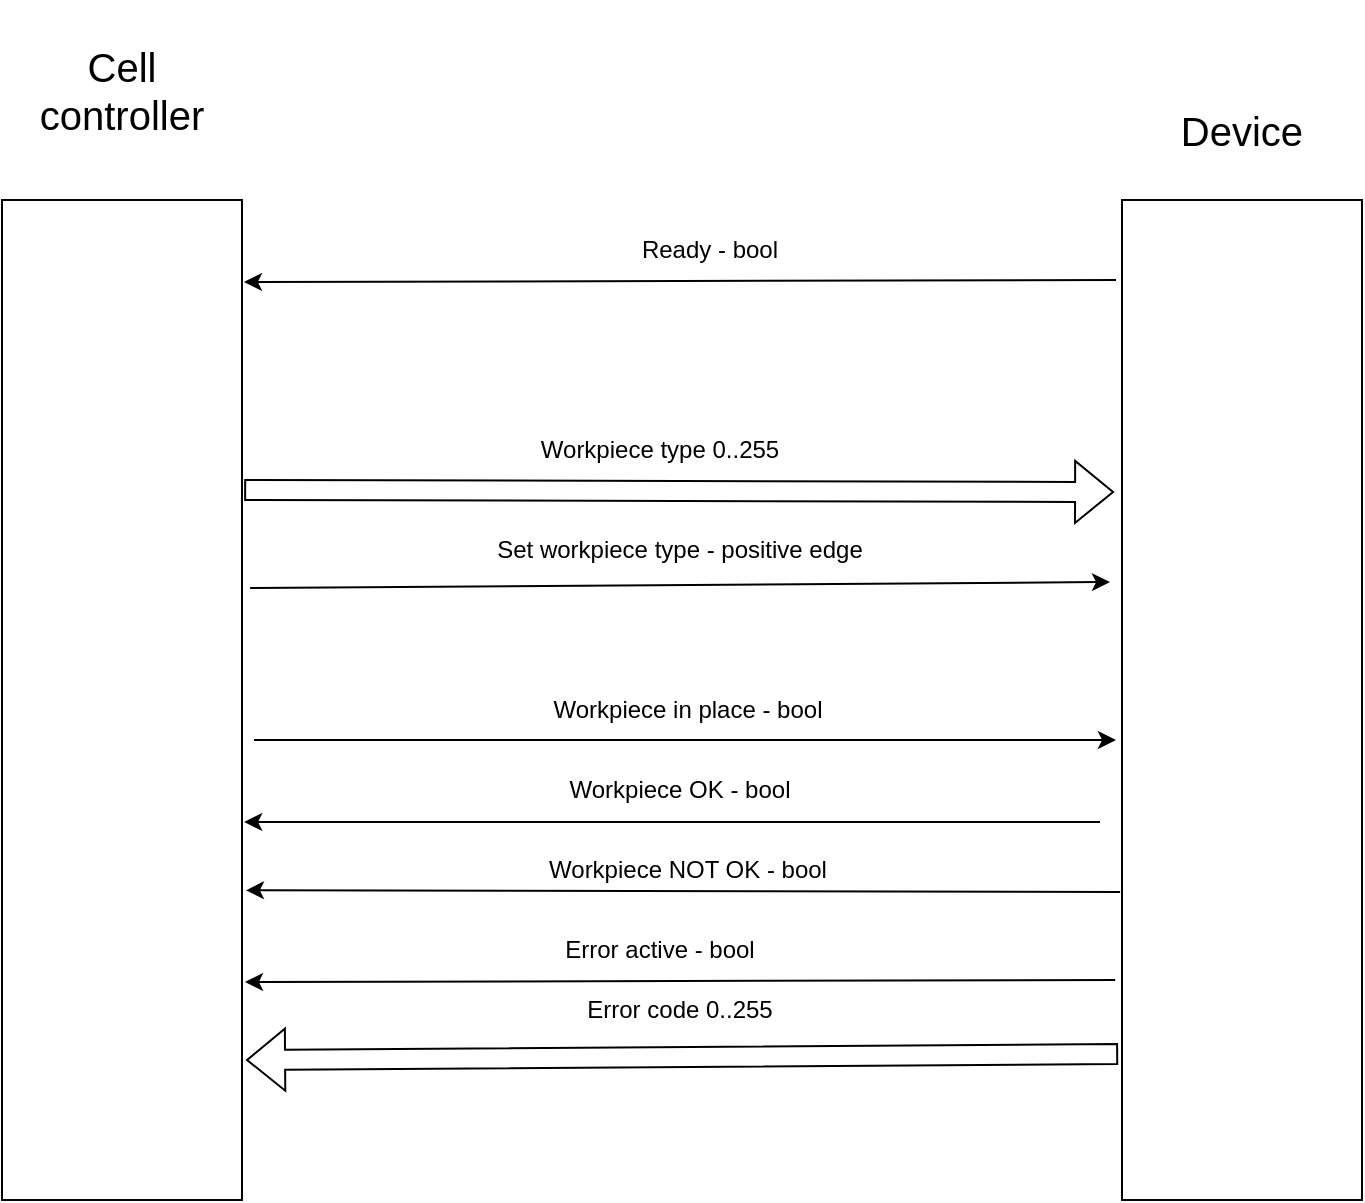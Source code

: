 <mxfile version="22.1.20" type="github">
  <diagram name="Sida-1" id="nbRmR0jpUQ-_nqsj8L1X">
    <mxGraphModel dx="2074" dy="1098" grid="1" gridSize="10" guides="1" tooltips="1" connect="1" arrows="1" fold="1" page="1" pageScale="1" pageWidth="827" pageHeight="1169" math="0" shadow="0">
      <root>
        <mxCell id="0" />
        <mxCell id="1" parent="0" />
        <mxCell id="iwD-_teHWrv5aXUKRLJF-4" value="" style="rounded=0;whiteSpace=wrap;html=1;" vertex="1" parent="1">
          <mxGeometry x="630" y="120" width="120" height="500" as="geometry" />
        </mxCell>
        <mxCell id="iwD-_teHWrv5aXUKRLJF-5" value="" style="rounded=0;whiteSpace=wrap;html=1;" vertex="1" parent="1">
          <mxGeometry x="70" y="120" width="120" height="500" as="geometry" />
        </mxCell>
        <mxCell id="iwD-_teHWrv5aXUKRLJF-6" value="" style="shape=flexArrow;endArrow=classic;html=1;rounded=0;exitX=1.017;exitY=0.07;exitDx=0;exitDy=0;exitPerimeter=0;entryX=-0.025;entryY=0.072;entryDx=0;entryDy=0;entryPerimeter=0;" edge="1" parent="1">
          <mxGeometry width="50" height="50" relative="1" as="geometry">
            <mxPoint x="191.08" y="265" as="sourcePoint" />
            <mxPoint x="626.04" y="266" as="targetPoint" />
          </mxGeometry>
        </mxCell>
        <mxCell id="iwD-_teHWrv5aXUKRLJF-7" value="Cell controller" style="text;html=1;strokeColor=none;fillColor=none;align=center;verticalAlign=middle;whiteSpace=wrap;rounded=0;fontSize=20;" vertex="1" parent="1">
          <mxGeometry x="80" y="20" width="100" height="90" as="geometry" />
        </mxCell>
        <mxCell id="iwD-_teHWrv5aXUKRLJF-8" value="Device" style="text;html=1;strokeColor=none;fillColor=none;align=center;verticalAlign=middle;whiteSpace=wrap;rounded=0;fontSize=20;" vertex="1" parent="1">
          <mxGeometry x="640" y="40" width="100" height="90" as="geometry" />
        </mxCell>
        <mxCell id="iwD-_teHWrv5aXUKRLJF-9" value="Workpiece type 0..255" style="text;html=1;strokeColor=none;fillColor=none;align=center;verticalAlign=middle;whiteSpace=wrap;rounded=0;" vertex="1" parent="1">
          <mxGeometry x="329.04" y="230" width="140" height="30" as="geometry" />
        </mxCell>
        <mxCell id="iwD-_teHWrv5aXUKRLJF-10" value="" style="endArrow=classic;html=1;rounded=0;exitX=1.042;exitY=0.168;exitDx=0;exitDy=0;exitPerimeter=0;entryX=-0.042;entryY=0.162;entryDx=0;entryDy=0;entryPerimeter=0;" edge="1" parent="1">
          <mxGeometry width="50" height="50" relative="1" as="geometry">
            <mxPoint x="194.08" y="314" as="sourcePoint" />
            <mxPoint x="624" y="311" as="targetPoint" />
          </mxGeometry>
        </mxCell>
        <mxCell id="iwD-_teHWrv5aXUKRLJF-11" value="Set workpiece type - positive edge" style="text;html=1;strokeColor=none;fillColor=none;align=center;verticalAlign=middle;whiteSpace=wrap;rounded=0;" vertex="1" parent="1">
          <mxGeometry x="309.04" y="280" width="200" height="30" as="geometry" />
        </mxCell>
        <mxCell id="iwD-_teHWrv5aXUKRLJF-12" value="" style="endArrow=classic;html=1;rounded=0;exitX=1.058;exitY=0.32;exitDx=0;exitDy=0;entryX=-0.017;entryY=0.32;entryDx=0;entryDy=0;entryPerimeter=0;exitPerimeter=0;" edge="1" parent="1">
          <mxGeometry width="50" height="50" relative="1" as="geometry">
            <mxPoint x="196.0" y="390" as="sourcePoint" />
            <mxPoint x="627" y="390" as="targetPoint" />
          </mxGeometry>
        </mxCell>
        <mxCell id="iwD-_teHWrv5aXUKRLJF-13" value="Workpiece in place - bool" style="text;html=1;strokeColor=none;fillColor=none;align=center;verticalAlign=middle;whiteSpace=wrap;rounded=0;" vertex="1" parent="1">
          <mxGeometry x="323.04" y="360" width="180" height="30" as="geometry" />
        </mxCell>
        <mxCell id="iwD-_teHWrv5aXUKRLJF-15" value="" style="endArrow=classic;html=1;rounded=0;entryX=1.017;entryY=0.402;entryDx=0;entryDy=0;entryPerimeter=0;" edge="1" parent="1">
          <mxGeometry width="50" height="50" relative="1" as="geometry">
            <mxPoint x="619.04" y="431" as="sourcePoint" />
            <mxPoint x="191.08" y="431" as="targetPoint" />
          </mxGeometry>
        </mxCell>
        <mxCell id="iwD-_teHWrv5aXUKRLJF-16" value="Workpiece OK - bool" style="text;html=1;strokeColor=none;fillColor=none;align=center;verticalAlign=middle;whiteSpace=wrap;rounded=0;" vertex="1" parent="1">
          <mxGeometry x="334.04" y="400" width="150" height="30" as="geometry" />
        </mxCell>
        <mxCell id="iwD-_teHWrv5aXUKRLJF-17" value="" style="endArrow=classic;html=1;rounded=0;entryX=1.033;entryY=0.472;entryDx=0;entryDy=0;entryPerimeter=0;exitX=-0.008;exitY=0.692;exitDx=0;exitDy=0;exitPerimeter=0;" edge="1" parent="1" source="iwD-_teHWrv5aXUKRLJF-4">
          <mxGeometry width="50" height="50" relative="1" as="geometry">
            <mxPoint x="630" y="460" as="sourcePoint" />
            <mxPoint x="191.98" y="465.16" as="targetPoint" />
          </mxGeometry>
        </mxCell>
        <mxCell id="iwD-_teHWrv5aXUKRLJF-18" value="Workpiece NOT OK - bool" style="text;html=1;strokeColor=none;fillColor=none;align=center;verticalAlign=middle;whiteSpace=wrap;rounded=0;" vertex="1" parent="1">
          <mxGeometry x="323.04" y="440" width="180" height="30" as="geometry" />
        </mxCell>
        <mxCell id="iwD-_teHWrv5aXUKRLJF-19" value="" style="shape=flexArrow;endArrow=classic;html=1;rounded=0;exitX=-0.008;exitY=0.634;exitDx=0;exitDy=0;exitPerimeter=0;entryX=1.025;entryY=0.64;entryDx=0;entryDy=0;entryPerimeter=0;" edge="1" parent="1">
          <mxGeometry width="50" height="50" relative="1" as="geometry">
            <mxPoint x="628.08" y="547" as="sourcePoint" />
            <mxPoint x="192.04" y="550" as="targetPoint" />
          </mxGeometry>
        </mxCell>
        <mxCell id="iwD-_teHWrv5aXUKRLJF-20" value="Error code 0..255" style="text;html=1;strokeColor=none;fillColor=none;align=center;verticalAlign=middle;whiteSpace=wrap;rounded=0;" vertex="1" parent="1">
          <mxGeometry x="344.04" y="510" width="130" height="30" as="geometry" />
        </mxCell>
        <mxCell id="iwD-_teHWrv5aXUKRLJF-21" value="" style="endArrow=classic;html=1;rounded=0;exitX=-0.033;exitY=0.54;exitDx=0;exitDy=0;exitPerimeter=0;entryX=1.008;entryY=0.542;entryDx=0;entryDy=0;entryPerimeter=0;" edge="1" parent="1">
          <mxGeometry width="50" height="50" relative="1" as="geometry">
            <mxPoint x="626.58" y="510" as="sourcePoint" />
            <mxPoint x="191.5" y="511" as="targetPoint" />
          </mxGeometry>
        </mxCell>
        <mxCell id="iwD-_teHWrv5aXUKRLJF-23" value="Error active - bool" style="text;html=1;strokeColor=none;fillColor=none;align=center;verticalAlign=middle;whiteSpace=wrap;rounded=0;" vertex="1" parent="1">
          <mxGeometry x="329.04" y="480" width="140" height="30" as="geometry" />
        </mxCell>
        <mxCell id="iwD-_teHWrv5aXUKRLJF-25" value="" style="endArrow=classic;html=1;rounded=0;entryX=1.008;entryY=0.082;entryDx=0;entryDy=0;entryPerimeter=0;exitX=-0.025;exitY=0.08;exitDx=0;exitDy=0;exitPerimeter=0;" edge="1" parent="1" source="iwD-_teHWrv5aXUKRLJF-4" target="iwD-_teHWrv5aXUKRLJF-5">
          <mxGeometry width="50" height="50" relative="1" as="geometry">
            <mxPoint x="380" y="370" as="sourcePoint" />
            <mxPoint x="430" y="320" as="targetPoint" />
          </mxGeometry>
        </mxCell>
        <mxCell id="iwD-_teHWrv5aXUKRLJF-26" value="Ready - bool" style="text;html=1;strokeColor=none;fillColor=none;align=center;verticalAlign=middle;whiteSpace=wrap;rounded=0;" vertex="1" parent="1">
          <mxGeometry x="364.04" y="130" width="120" height="30" as="geometry" />
        </mxCell>
      </root>
    </mxGraphModel>
  </diagram>
</mxfile>
